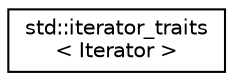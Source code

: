 digraph "Graphical Class Hierarchy"
{
  edge [fontname="Helvetica",fontsize="10",labelfontname="Helvetica",labelfontsize="10"];
  node [fontname="Helvetica",fontsize="10",shape=record];
  rankdir="LR";
  Node1 [label="std::iterator_traits\l\< Iterator \>",height=0.2,width=0.4,color="black", fillcolor="white", style="filled",URL="$structstd_1_1iterator__traits.html",tooltip="Traits class for iterators. "];
}
